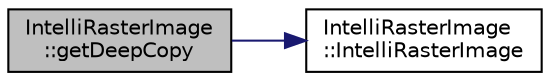digraph "IntelliRasterImage::getDeepCopy"
{
 // LATEX_PDF_SIZE
  edge [fontname="Helvetica",fontsize="10",labelfontname="Helvetica",labelfontsize="10"];
  node [fontname="Helvetica",fontsize="10",shape=record];
  rankdir="LR";
  Node1 [label="IntelliRasterImage\l::getDeepCopy",height=0.2,width=0.4,color="black", fillcolor="grey75", style="filled", fontcolor="black",tooltip=" "];
  Node1 -> Node2 [color="midnightblue",fontsize="10",style="solid",fontname="Helvetica"];
  Node2 [label="IntelliRasterImage\l::IntelliRasterImage",height=0.2,width=0.4,color="black", fillcolor="white", style="filled",URL="$class_intelli_raster_image.html#aad9b561fe499a4da3c6ef98971aa3468",tooltip=" "];
}
